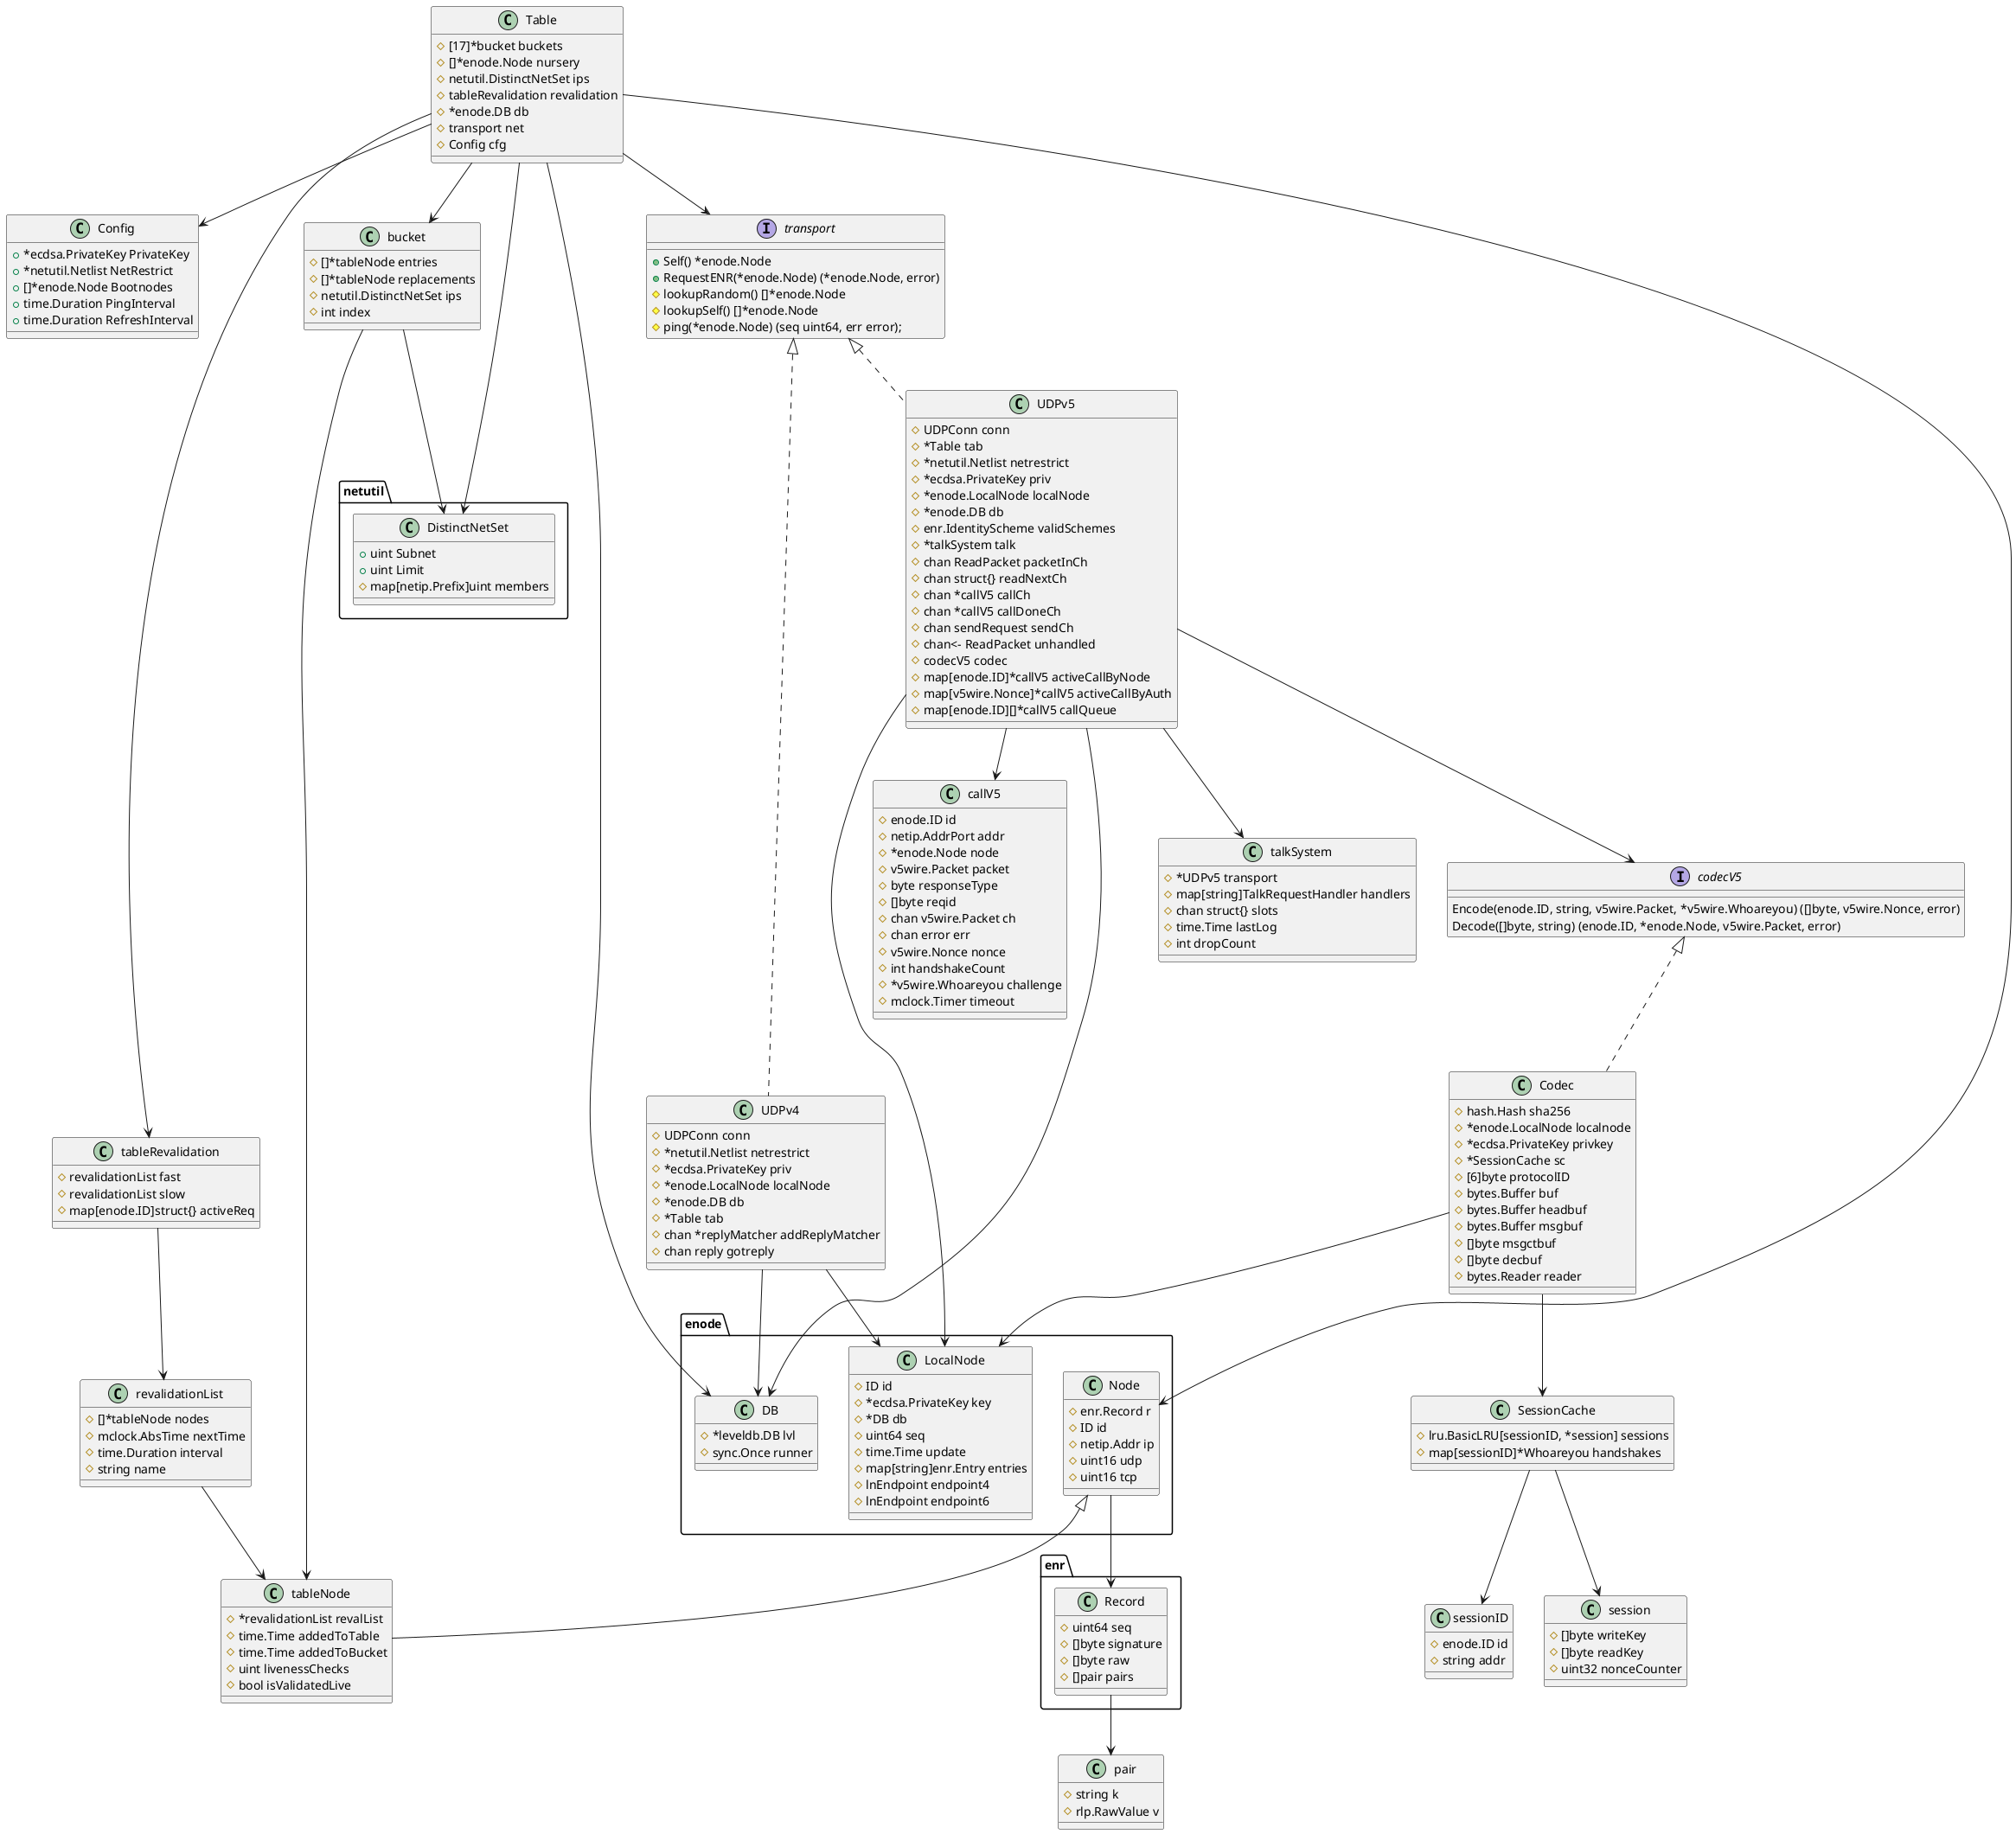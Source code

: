 @startuml

class Table {
    # [17]*bucket buckets
    # []*enode.Node nursery
    # netutil.DistinctNetSet ips
    # tableRevalidation revalidation
    # *enode.DB db
    # transport net
    # Config cfg
}

class Config {
    + *ecdsa.PrivateKey PrivateKey
    + *netutil.Netlist NetRestrict
    + []*enode.Node Bootnodes
    + time.Duration PingInterval
    + time.Duration RefreshInterval
}

interface transport {
    + Self() *enode.Node
    + RequestENR(*enode.Node) (*enode.Node, error)
    # lookupRandom() []*enode.Node
    # lookupSelf() []*enode.Node
    # ping(*enode.Node) (seq uint64, err error);
}

class UDPv4 implements transport {
    # UDPConn conn
    # *netutil.Netlist netrestrict
    # *ecdsa.PrivateKey priv
    # *enode.LocalNode localNode
    # *enode.DB db
    # *Table tab
    # chan *replyMatcher addReplyMatcher
    # chan reply gotreply
}

UDPv4 --> enode.DB
UDPv4 --> enode.LocalNode



class UDPv5 implements transport {
    # UDPConn conn
    # *Table tab
    # *netutil.Netlist netrestrict
    # *ecdsa.PrivateKey priv
    # *enode.LocalNode localNode
    # *enode.DB db
    # enr.IdentityScheme validSchemes
    # *talkSystem talk
    # chan ReadPacket packetInCh
    # chan struct{} readNextCh
    # chan *callV5 callCh
    # chan *callV5 callDoneCh
    # chan sendRequest sendCh
    # chan<- ReadPacket unhandled
    # codecV5 codec
    # map[enode.ID]*callV5 activeCallByNode
    # map[v5wire.Nonce]*callV5 activeCallByAuth
    # map[enode.ID][]*callV5 callQueue
}

UDPv5 --> enode.LocalNode
UDPv5 --> enode.DB
UDPv5 --> talkSystem
UDPv5 --> callV5
UDPv5 --> codecV5

class talkSystem {
    # *UDPv5 transport
    # map[string]TalkRequestHandler handlers
    # chan struct{} slots
    # time.Time lastLog
    # int dropCount
}

class enode.LocalNode {
    # ID id
    # *ecdsa.PrivateKey key
    # *DB db
    # uint64 seq
    # time.Time update
    # map[string]enr.Entry entries
    # lnEndpoint endpoint4
    # lnEndpoint endpoint6
}

interface codecV5 {
	Encode(enode.ID, string, v5wire.Packet, *v5wire.Whoareyou) ([]byte, v5wire.Nonce, error)
	Decode([]byte, string) (enode.ID, *enode.Node, v5wire.Packet, error)
}

class Codec implements codecV5 {
    # hash.Hash sha256
    # *enode.LocalNode localnode
    # *ecdsa.PrivateKey privkey
    # *SessionCache sc
    # [6]byte protocolID
    # bytes.Buffer buf
    # bytes.Buffer headbuf
    # bytes.Buffer msgbuf
    # []byte msgctbuf
    # []byte decbuf
    # bytes.Reader reader
}

Codec --> SessionCache
Codec --> enode.LocalNode

class SessionCache {
    # lru.BasicLRU[sessionID, *session] sessions
    # map[sessionID]*Whoareyou handshakes
}
SessionCache --> sessionID
SessionCache --> session

class sessionID {
    # enode.ID id
    # string addr
}

class session {
    # []byte writeKey
    # []byte readKey
    # uint32 nonceCounter
}


class callV5 {
    # enode.ID id
    # netip.AddrPort addr
    # *enode.Node node
    # v5wire.Packet packet
    # byte responseType
    # []byte reqid
    # chan v5wire.Packet ch
    # chan error err
    # v5wire.Nonce nonce
    # int handshakeCount
    # *v5wire.Whoareyou challenge
    # mclock.Timer timeout
}

class talkSystem {

}


class enode.DB {
    # *leveldb.DB lvl
    # sync.Once runner
}

class tableRevalidation {
    # revalidationList fast
    # revalidationList slow
    # map[enode.ID]struct{} activeReq
}
Table --> bucket
Table --> enode.Node
Table --> enode.DB
Table --> netutil.DistinctNetSet
Table --> tableRevalidation
Table --> transport
Table --> Config


tableRevalidation --> revalidationList

class bucket {
    # []*tableNode entries
    # []*tableNode replacements
    # netutil.DistinctNetSet ips
    # int index
}

bucket --> tableNode
bucket --> netutil.DistinctNetSet

class tableNode extends enode.Node {
    # *revalidationList revalList
    # time.Time addedToTable
    # time.Time addedToBucket
    # uint livenessChecks
    # bool isValidatedLive
}

class enode.Node {
   # enr.Record r
   # ID id
   # netip.Addr ip
   # uint16 udp
   # uint16 tcp
}
enode.Node --> enr.Record

class enr.Record {
    # uint64 seq
    # []byte signature
    # []byte raw
    # []pair pairs
}

class pair {
    # string k
    # rlp.RawValue v
}
enr.Record --> pair

class netutil.DistinctNetSet {
    + uint Subnet
    + uint Limit
    # map[netip.Prefix]uint members
}

class revalidationList {
    # []*tableNode nodes
    # mclock.AbsTime nextTime
    # time.Duration interval
    # string name
}

revalidationList --> tableNode


@enduml